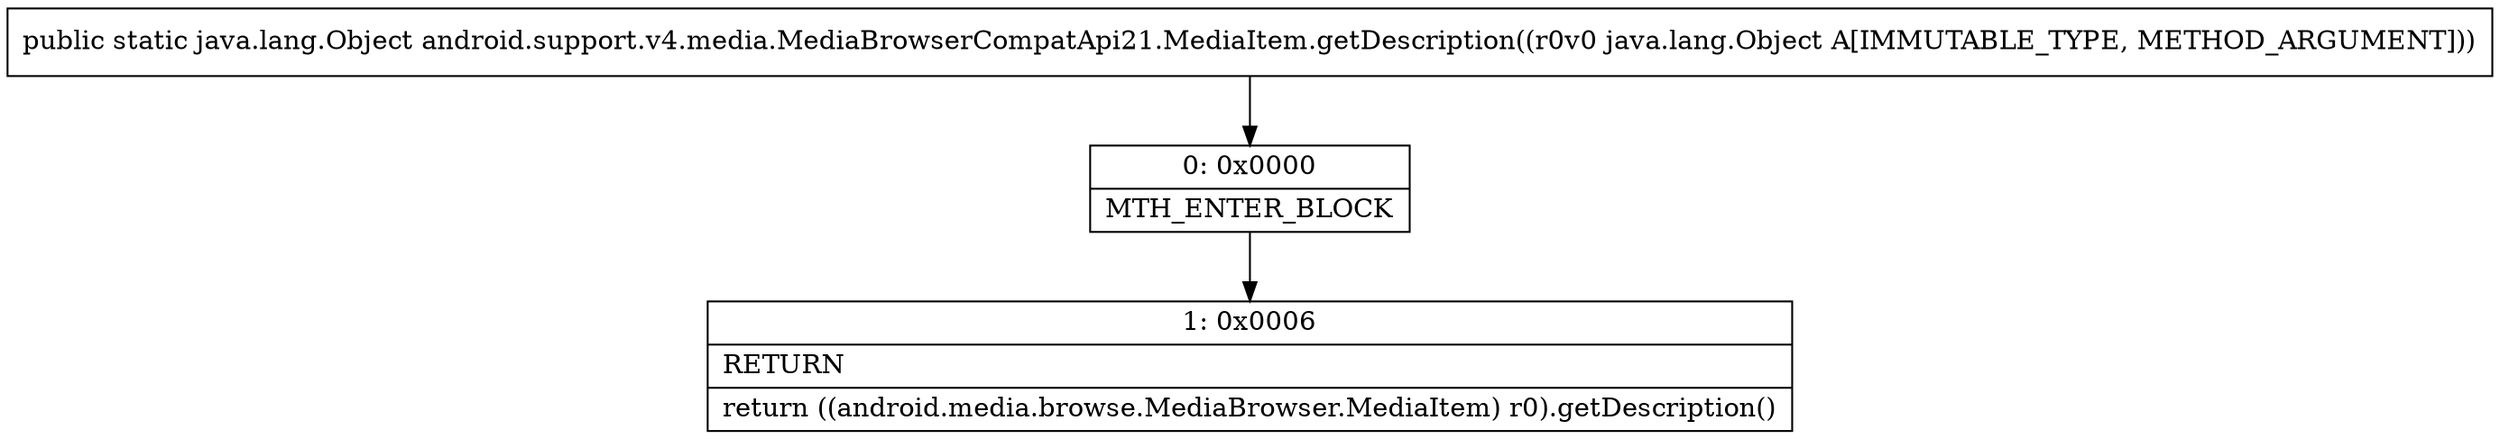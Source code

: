 digraph "CFG forandroid.support.v4.media.MediaBrowserCompatApi21.MediaItem.getDescription(Ljava\/lang\/Object;)Ljava\/lang\/Object;" {
Node_0 [shape=record,label="{0\:\ 0x0000|MTH_ENTER_BLOCK\l}"];
Node_1 [shape=record,label="{1\:\ 0x0006|RETURN\l|return ((android.media.browse.MediaBrowser.MediaItem) r0).getDescription()\l}"];
MethodNode[shape=record,label="{public static java.lang.Object android.support.v4.media.MediaBrowserCompatApi21.MediaItem.getDescription((r0v0 java.lang.Object A[IMMUTABLE_TYPE, METHOD_ARGUMENT])) }"];
MethodNode -> Node_0;
Node_0 -> Node_1;
}

